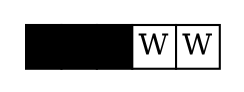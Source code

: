 digraph D {    node [shape=plaintext]      some_node [  label=<<table border="0" cellborder="1" cellspacing="0"><tr><td bgcolor="black">B</td><td bgcolor="black">B</td><td bgcolor="black">B</td><td bgcolor="white">W</td><td bgcolor="white">W</td></tr> 
</table>> ]  ;  }